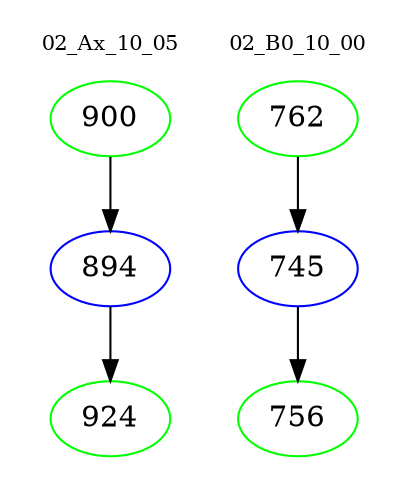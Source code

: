 digraph{
subgraph cluster_0 {
color = white
label = "02_Ax_10_05";
fontsize=10;
T0_900 [label="900", color="green"]
T0_900 -> T0_894 [color="black"]
T0_894 [label="894", color="blue"]
T0_894 -> T0_924 [color="black"]
T0_924 [label="924", color="green"]
}
subgraph cluster_1 {
color = white
label = "02_B0_10_00";
fontsize=10;
T1_762 [label="762", color="green"]
T1_762 -> T1_745 [color="black"]
T1_745 [label="745", color="blue"]
T1_745 -> T1_756 [color="black"]
T1_756 [label="756", color="green"]
}
}
